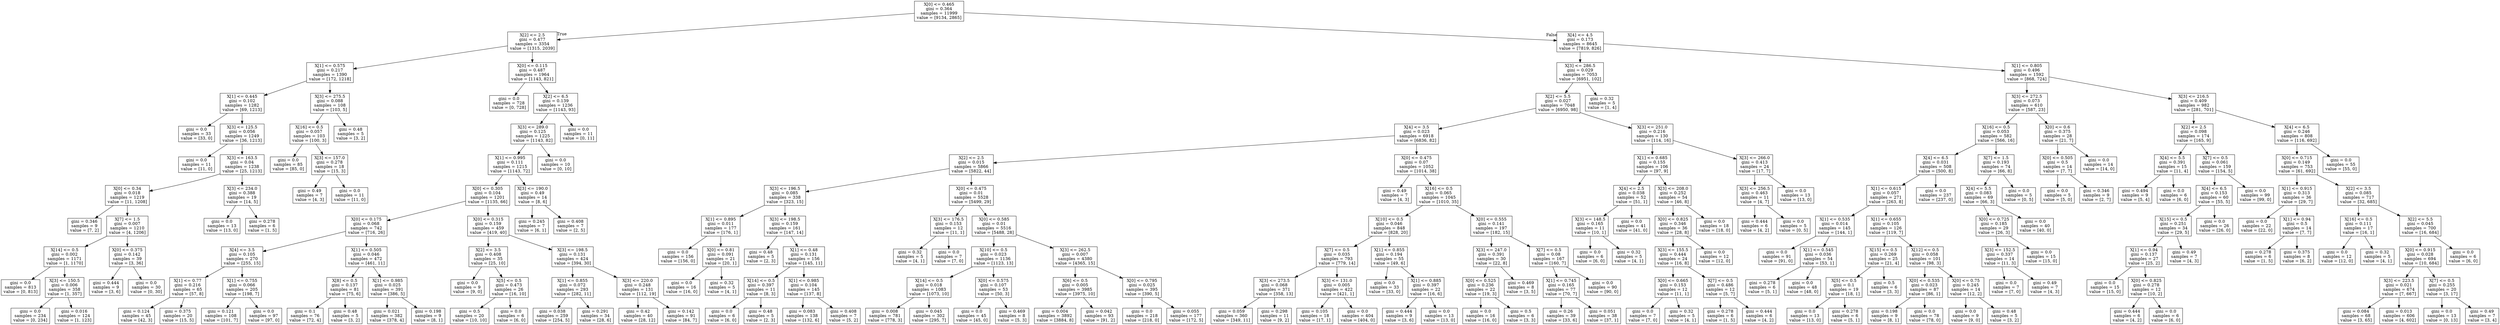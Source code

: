 digraph Tree {
node [shape=box] ;
0 [label="X[0] <= 0.465\ngini = 0.364\nsamples = 11999\nvalue = [9134, 2865]"] ;
1 [label="X[2] <= 2.5\ngini = 0.477\nsamples = 3354\nvalue = [1315, 2039]"] ;
0 -> 1 [labeldistance=2.5, labelangle=45, headlabel="True"] ;
2 [label="X[1] <= 0.575\ngini = 0.217\nsamples = 1390\nvalue = [172, 1218]"] ;
1 -> 2 ;
3 [label="X[1] <= 0.445\ngini = 0.102\nsamples = 1282\nvalue = [69, 1213]"] ;
2 -> 3 ;
4 [label="gini = 0.0\nsamples = 33\nvalue = [33, 0]"] ;
3 -> 4 ;
5 [label="X[3] <= 125.5\ngini = 0.056\nsamples = 1249\nvalue = [36, 1213]"] ;
3 -> 5 ;
6 [label="gini = 0.0\nsamples = 11\nvalue = [11, 0]"] ;
5 -> 6 ;
7 [label="X[3] <= 163.5\ngini = 0.04\nsamples = 1238\nvalue = [25, 1213]"] ;
5 -> 7 ;
8 [label="X[0] <= 0.34\ngini = 0.018\nsamples = 1219\nvalue = [11, 1208]"] ;
7 -> 8 ;
9 [label="gini = 0.346\nsamples = 9\nvalue = [7, 2]"] ;
8 -> 9 ;
10 [label="X[7] <= 1.5\ngini = 0.007\nsamples = 1210\nvalue = [4, 1206]"] ;
8 -> 10 ;
11 [label="X[14] <= 0.5\ngini = 0.002\nsamples = 1171\nvalue = [1, 1170]"] ;
10 -> 11 ;
12 [label="gini = 0.0\nsamples = 813\nvalue = [0, 813]"] ;
11 -> 12 ;
13 [label="X[3] <= 150.5\ngini = 0.006\nsamples = 358\nvalue = [1, 357]"] ;
11 -> 13 ;
14 [label="gini = 0.0\nsamples = 234\nvalue = [0, 234]"] ;
13 -> 14 ;
15 [label="gini = 0.016\nsamples = 124\nvalue = [1, 123]"] ;
13 -> 15 ;
16 [label="X[0] <= 0.375\ngini = 0.142\nsamples = 39\nvalue = [3, 36]"] ;
10 -> 16 ;
17 [label="gini = 0.444\nsamples = 9\nvalue = [3, 6]"] ;
16 -> 17 ;
18 [label="gini = 0.0\nsamples = 30\nvalue = [0, 30]"] ;
16 -> 18 ;
19 [label="X[3] <= 234.0\ngini = 0.388\nsamples = 19\nvalue = [14, 5]"] ;
7 -> 19 ;
20 [label="gini = 0.0\nsamples = 13\nvalue = [13, 0]"] ;
19 -> 20 ;
21 [label="gini = 0.278\nsamples = 6\nvalue = [1, 5]"] ;
19 -> 21 ;
22 [label="X[3] <= 275.5\ngini = 0.088\nsamples = 108\nvalue = [103, 5]"] ;
2 -> 22 ;
23 [label="X[16] <= 0.5\ngini = 0.057\nsamples = 103\nvalue = [100, 3]"] ;
22 -> 23 ;
24 [label="gini = 0.0\nsamples = 85\nvalue = [85, 0]"] ;
23 -> 24 ;
25 [label="X[3] <= 157.0\ngini = 0.278\nsamples = 18\nvalue = [15, 3]"] ;
23 -> 25 ;
26 [label="gini = 0.49\nsamples = 7\nvalue = [4, 3]"] ;
25 -> 26 ;
27 [label="gini = 0.0\nsamples = 11\nvalue = [11, 0]"] ;
25 -> 27 ;
28 [label="gini = 0.48\nsamples = 5\nvalue = [3, 2]"] ;
22 -> 28 ;
29 [label="X[0] <= 0.115\ngini = 0.487\nsamples = 1964\nvalue = [1143, 821]"] ;
1 -> 29 ;
30 [label="gini = 0.0\nsamples = 728\nvalue = [0, 728]"] ;
29 -> 30 ;
31 [label="X[2] <= 6.5\ngini = 0.139\nsamples = 1236\nvalue = [1143, 93]"] ;
29 -> 31 ;
32 [label="X[3] <= 289.0\ngini = 0.125\nsamples = 1225\nvalue = [1143, 82]"] ;
31 -> 32 ;
33 [label="X[1] <= 0.995\ngini = 0.111\nsamples = 1215\nvalue = [1143, 72]"] ;
32 -> 33 ;
34 [label="X[0] <= 0.305\ngini = 0.104\nsamples = 1201\nvalue = [1135, 66]"] ;
33 -> 34 ;
35 [label="X[0] <= 0.175\ngini = 0.068\nsamples = 742\nvalue = [716, 26]"] ;
34 -> 35 ;
36 [label="X[4] <= 3.5\ngini = 0.105\nsamples = 270\nvalue = [255, 15]"] ;
35 -> 36 ;
37 [label="X[1] <= 0.77\ngini = 0.216\nsamples = 65\nvalue = [57, 8]"] ;
36 -> 37 ;
38 [label="gini = 0.124\nsamples = 45\nvalue = [42, 3]"] ;
37 -> 38 ;
39 [label="gini = 0.375\nsamples = 20\nvalue = [15, 5]"] ;
37 -> 39 ;
40 [label="X[1] <= 0.755\ngini = 0.066\nsamples = 205\nvalue = [198, 7]"] ;
36 -> 40 ;
41 [label="gini = 0.121\nsamples = 108\nvalue = [101, 7]"] ;
40 -> 41 ;
42 [label="gini = 0.0\nsamples = 97\nvalue = [97, 0]"] ;
40 -> 42 ;
43 [label="X[1] <= 0.505\ngini = 0.046\nsamples = 472\nvalue = [461, 11]"] ;
35 -> 43 ;
44 [label="X[8] <= 0.5\ngini = 0.137\nsamples = 81\nvalue = [75, 6]"] ;
43 -> 44 ;
45 [label="gini = 0.1\nsamples = 76\nvalue = [72, 4]"] ;
44 -> 45 ;
46 [label="gini = 0.48\nsamples = 5\nvalue = [3, 2]"] ;
44 -> 46 ;
47 [label="X[1] <= 0.985\ngini = 0.025\nsamples = 391\nvalue = [386, 5]"] ;
43 -> 47 ;
48 [label="gini = 0.021\nsamples = 382\nvalue = [378, 4]"] ;
47 -> 48 ;
49 [label="gini = 0.198\nsamples = 9\nvalue = [8, 1]"] ;
47 -> 49 ;
50 [label="X[0] <= 0.315\ngini = 0.159\nsamples = 459\nvalue = [419, 40]"] ;
34 -> 50 ;
51 [label="X[2] <= 3.5\ngini = 0.408\nsamples = 35\nvalue = [25, 10]"] ;
50 -> 51 ;
52 [label="gini = 0.0\nsamples = 9\nvalue = [9, 0]"] ;
51 -> 52 ;
53 [label="X[5] <= 0.5\ngini = 0.473\nsamples = 26\nvalue = [16, 10]"] ;
51 -> 53 ;
54 [label="gini = 0.5\nsamples = 20\nvalue = [10, 10]"] ;
53 -> 54 ;
55 [label="gini = 0.0\nsamples = 6\nvalue = [6, 0]"] ;
53 -> 55 ;
56 [label="X[3] <= 198.5\ngini = 0.131\nsamples = 424\nvalue = [394, 30]"] ;
50 -> 56 ;
57 [label="X[1] <= 0.855\ngini = 0.072\nsamples = 293\nvalue = [282, 11]"] ;
56 -> 57 ;
58 [label="gini = 0.038\nsamples = 259\nvalue = [254, 5]"] ;
57 -> 58 ;
59 [label="gini = 0.291\nsamples = 34\nvalue = [28, 6]"] ;
57 -> 59 ;
60 [label="X[3] <= 220.0\ngini = 0.248\nsamples = 131\nvalue = [112, 19]"] ;
56 -> 60 ;
61 [label="gini = 0.42\nsamples = 40\nvalue = [28, 12]"] ;
60 -> 61 ;
62 [label="gini = 0.142\nsamples = 91\nvalue = [84, 7]"] ;
60 -> 62 ;
63 [label="X[3] <= 190.0\ngini = 0.49\nsamples = 14\nvalue = [8, 6]"] ;
33 -> 63 ;
64 [label="gini = 0.245\nsamples = 7\nvalue = [6, 1]"] ;
63 -> 64 ;
65 [label="gini = 0.408\nsamples = 7\nvalue = [2, 5]"] ;
63 -> 65 ;
66 [label="gini = 0.0\nsamples = 10\nvalue = [0, 10]"] ;
32 -> 66 ;
67 [label="gini = 0.0\nsamples = 11\nvalue = [0, 11]"] ;
31 -> 67 ;
68 [label="X[4] <= 4.5\ngini = 0.173\nsamples = 8645\nvalue = [7819, 826]"] ;
0 -> 68 [labeldistance=2.5, labelangle=-45, headlabel="False"] ;
69 [label="X[3] <= 286.5\ngini = 0.029\nsamples = 7053\nvalue = [6951, 102]"] ;
68 -> 69 ;
70 [label="X[2] <= 5.5\ngini = 0.027\nsamples = 7048\nvalue = [6950, 98]"] ;
69 -> 70 ;
71 [label="X[4] <= 3.5\ngini = 0.023\nsamples = 6918\nvalue = [6836, 82]"] ;
70 -> 71 ;
72 [label="X[2] <= 2.5\ngini = 0.015\nsamples = 5866\nvalue = [5822, 44]"] ;
71 -> 72 ;
73 [label="X[3] <= 196.5\ngini = 0.085\nsamples = 338\nvalue = [323, 15]"] ;
72 -> 73 ;
74 [label="X[1] <= 0.895\ngini = 0.011\nsamples = 177\nvalue = [176, 1]"] ;
73 -> 74 ;
75 [label="gini = 0.0\nsamples = 156\nvalue = [156, 0]"] ;
74 -> 75 ;
76 [label="X[0] <= 0.81\ngini = 0.091\nsamples = 21\nvalue = [20, 1]"] ;
74 -> 76 ;
77 [label="gini = 0.0\nsamples = 16\nvalue = [16, 0]"] ;
76 -> 77 ;
78 [label="gini = 0.32\nsamples = 5\nvalue = [4, 1]"] ;
76 -> 78 ;
79 [label="X[3] <= 198.5\ngini = 0.159\nsamples = 161\nvalue = [147, 14]"] ;
73 -> 79 ;
80 [label="gini = 0.48\nsamples = 5\nvalue = [2, 3]"] ;
79 -> 80 ;
81 [label="X[1] <= 0.48\ngini = 0.131\nsamples = 156\nvalue = [145, 11]"] ;
79 -> 81 ;
82 [label="X[14] <= 0.5\ngini = 0.397\nsamples = 11\nvalue = [8, 3]"] ;
81 -> 82 ;
83 [label="gini = 0.0\nsamples = 6\nvalue = [6, 0]"] ;
82 -> 83 ;
84 [label="gini = 0.48\nsamples = 5\nvalue = [2, 3]"] ;
82 -> 84 ;
85 [label="X[1] <= 0.985\ngini = 0.104\nsamples = 145\nvalue = [137, 8]"] ;
81 -> 85 ;
86 [label="gini = 0.083\nsamples = 138\nvalue = [132, 6]"] ;
85 -> 86 ;
87 [label="gini = 0.408\nsamples = 7\nvalue = [5, 2]"] ;
85 -> 87 ;
88 [label="X[0] <= 0.475\ngini = 0.01\nsamples = 5528\nvalue = [5499, 29]"] ;
72 -> 88 ;
89 [label="X[3] <= 176.5\ngini = 0.153\nsamples = 12\nvalue = [11, 1]"] ;
88 -> 89 ;
90 [label="gini = 0.32\nsamples = 5\nvalue = [4, 1]"] ;
89 -> 90 ;
91 [label="gini = 0.0\nsamples = 7\nvalue = [7, 0]"] ;
89 -> 91 ;
92 [label="X[0] <= 0.585\ngini = 0.01\nsamples = 5516\nvalue = [5488, 28]"] ;
88 -> 92 ;
93 [label="X[10] <= 0.5\ngini = 0.023\nsamples = 1136\nvalue = [1123, 13]"] ;
92 -> 93 ;
94 [label="X[14] <= 0.5\ngini = 0.018\nsamples = 1083\nvalue = [1073, 10]"] ;
93 -> 94 ;
95 [label="gini = 0.008\nsamples = 781\nvalue = [778, 3]"] ;
94 -> 95 ;
96 [label="gini = 0.045\nsamples = 302\nvalue = [295, 7]"] ;
94 -> 96 ;
97 [label="X[0] <= 0.575\ngini = 0.107\nsamples = 53\nvalue = [50, 3]"] ;
93 -> 97 ;
98 [label="gini = 0.0\nsamples = 45\nvalue = [45, 0]"] ;
97 -> 98 ;
99 [label="gini = 0.469\nsamples = 8\nvalue = [5, 3]"] ;
97 -> 99 ;
100 [label="X[3] <= 262.5\ngini = 0.007\nsamples = 4380\nvalue = [4365, 15]"] ;
92 -> 100 ;
101 [label="X[6] <= 0.5\ngini = 0.005\nsamples = 3985\nvalue = [3975, 10]"] ;
100 -> 101 ;
102 [label="gini = 0.004\nsamples = 3892\nvalue = [3884, 8]"] ;
101 -> 102 ;
103 [label="gini = 0.042\nsamples = 93\nvalue = [91, 2]"] ;
101 -> 103 ;
104 [label="X[0] <= 0.795\ngini = 0.025\nsamples = 395\nvalue = [390, 5]"] ;
100 -> 104 ;
105 [label="gini = 0.0\nsamples = 218\nvalue = [218, 0]"] ;
104 -> 105 ;
106 [label="gini = 0.055\nsamples = 177\nvalue = [172, 5]"] ;
104 -> 106 ;
107 [label="X[0] <= 0.475\ngini = 0.07\nsamples = 1052\nvalue = [1014, 38]"] ;
71 -> 107 ;
108 [label="gini = 0.49\nsamples = 7\nvalue = [4, 3]"] ;
107 -> 108 ;
109 [label="X[16] <= 0.5\ngini = 0.065\nsamples = 1045\nvalue = [1010, 35]"] ;
107 -> 109 ;
110 [label="X[10] <= 0.5\ngini = 0.046\nsamples = 848\nvalue = [828, 20]"] ;
109 -> 110 ;
111 [label="X[7] <= 0.5\ngini = 0.035\nsamples = 793\nvalue = [779, 14]"] ;
110 -> 111 ;
112 [label="X[3] <= 273.5\ngini = 0.068\nsamples = 371\nvalue = [358, 13]"] ;
111 -> 112 ;
113 [label="gini = 0.059\nsamples = 360\nvalue = [349, 11]"] ;
112 -> 113 ;
114 [label="gini = 0.298\nsamples = 11\nvalue = [9, 2]"] ;
112 -> 114 ;
115 [label="X[3] <= 131.0\ngini = 0.005\nsamples = 422\nvalue = [421, 1]"] ;
111 -> 115 ;
116 [label="gini = 0.105\nsamples = 18\nvalue = [17, 1]"] ;
115 -> 116 ;
117 [label="gini = 0.0\nsamples = 404\nvalue = [404, 0]"] ;
115 -> 117 ;
118 [label="X[1] <= 0.855\ngini = 0.194\nsamples = 55\nvalue = [49, 6]"] ;
110 -> 118 ;
119 [label="gini = 0.0\nsamples = 33\nvalue = [33, 0]"] ;
118 -> 119 ;
120 [label="X[1] <= 0.885\ngini = 0.397\nsamples = 22\nvalue = [16, 6]"] ;
118 -> 120 ;
121 [label="gini = 0.444\nsamples = 9\nvalue = [3, 6]"] ;
120 -> 121 ;
122 [label="gini = 0.0\nsamples = 13\nvalue = [13, 0]"] ;
120 -> 122 ;
123 [label="X[0] <= 0.555\ngini = 0.141\nsamples = 197\nvalue = [182, 15]"] ;
109 -> 123 ;
124 [label="X[3] <= 247.0\ngini = 0.391\nsamples = 30\nvalue = [22, 8]"] ;
123 -> 124 ;
125 [label="X[0] <= 0.525\ngini = 0.236\nsamples = 22\nvalue = [19, 3]"] ;
124 -> 125 ;
126 [label="gini = 0.0\nsamples = 16\nvalue = [16, 0]"] ;
125 -> 126 ;
127 [label="gini = 0.5\nsamples = 6\nvalue = [3, 3]"] ;
125 -> 127 ;
128 [label="gini = 0.469\nsamples = 8\nvalue = [3, 5]"] ;
124 -> 128 ;
129 [label="X[7] <= 0.5\ngini = 0.08\nsamples = 167\nvalue = [160, 7]"] ;
123 -> 129 ;
130 [label="X[1] <= 0.745\ngini = 0.165\nsamples = 77\nvalue = [70, 7]"] ;
129 -> 130 ;
131 [label="gini = 0.26\nsamples = 39\nvalue = [33, 6]"] ;
130 -> 131 ;
132 [label="gini = 0.051\nsamples = 38\nvalue = [37, 1]"] ;
130 -> 132 ;
133 [label="gini = 0.0\nsamples = 90\nvalue = [90, 0]"] ;
129 -> 133 ;
134 [label="X[3] <= 251.0\ngini = 0.216\nsamples = 130\nvalue = [114, 16]"] ;
70 -> 134 ;
135 [label="X[1] <= 0.685\ngini = 0.155\nsamples = 106\nvalue = [97, 9]"] ;
134 -> 135 ;
136 [label="X[4] <= 2.5\ngini = 0.038\nsamples = 52\nvalue = [51, 1]"] ;
135 -> 136 ;
137 [label="X[3] <= 148.5\ngini = 0.165\nsamples = 11\nvalue = [10, 1]"] ;
136 -> 137 ;
138 [label="gini = 0.0\nsamples = 6\nvalue = [6, 0]"] ;
137 -> 138 ;
139 [label="gini = 0.32\nsamples = 5\nvalue = [4, 1]"] ;
137 -> 139 ;
140 [label="gini = 0.0\nsamples = 41\nvalue = [41, 0]"] ;
136 -> 140 ;
141 [label="X[3] <= 208.0\ngini = 0.252\nsamples = 54\nvalue = [46, 8]"] ;
135 -> 141 ;
142 [label="X[0] <= 0.825\ngini = 0.346\nsamples = 36\nvalue = [28, 8]"] ;
141 -> 142 ;
143 [label="X[3] <= 155.5\ngini = 0.444\nsamples = 24\nvalue = [16, 8]"] ;
142 -> 143 ;
144 [label="X[0] <= 0.665\ngini = 0.153\nsamples = 12\nvalue = [11, 1]"] ;
143 -> 144 ;
145 [label="gini = 0.0\nsamples = 7\nvalue = [7, 0]"] ;
144 -> 145 ;
146 [label="gini = 0.32\nsamples = 5\nvalue = [4, 1]"] ;
144 -> 146 ;
147 [label="X[7] <= 0.5\ngini = 0.486\nsamples = 12\nvalue = [5, 7]"] ;
143 -> 147 ;
148 [label="gini = 0.278\nsamples = 6\nvalue = [1, 5]"] ;
147 -> 148 ;
149 [label="gini = 0.444\nsamples = 6\nvalue = [4, 2]"] ;
147 -> 149 ;
150 [label="gini = 0.0\nsamples = 12\nvalue = [12, 0]"] ;
142 -> 150 ;
151 [label="gini = 0.0\nsamples = 18\nvalue = [18, 0]"] ;
141 -> 151 ;
152 [label="X[3] <= 266.0\ngini = 0.413\nsamples = 24\nvalue = [17, 7]"] ;
134 -> 152 ;
153 [label="X[3] <= 256.5\ngini = 0.463\nsamples = 11\nvalue = [4, 7]"] ;
152 -> 153 ;
154 [label="gini = 0.444\nsamples = 6\nvalue = [4, 2]"] ;
153 -> 154 ;
155 [label="gini = 0.0\nsamples = 5\nvalue = [0, 5]"] ;
153 -> 155 ;
156 [label="gini = 0.0\nsamples = 13\nvalue = [13, 0]"] ;
152 -> 156 ;
157 [label="gini = 0.32\nsamples = 5\nvalue = [1, 4]"] ;
69 -> 157 ;
158 [label="X[1] <= 0.805\ngini = 0.496\nsamples = 1592\nvalue = [868, 724]"] ;
68 -> 158 ;
159 [label="X[3] <= 272.5\ngini = 0.073\nsamples = 610\nvalue = [587, 23]"] ;
158 -> 159 ;
160 [label="X[16] <= 0.5\ngini = 0.053\nsamples = 582\nvalue = [566, 16]"] ;
159 -> 160 ;
161 [label="X[4] <= 6.5\ngini = 0.031\nsamples = 508\nvalue = [500, 8]"] ;
160 -> 161 ;
162 [label="X[1] <= 0.615\ngini = 0.057\nsamples = 271\nvalue = [263, 8]"] ;
161 -> 162 ;
163 [label="X[1] <= 0.535\ngini = 0.014\nsamples = 145\nvalue = [144, 1]"] ;
162 -> 163 ;
164 [label="gini = 0.0\nsamples = 91\nvalue = [91, 0]"] ;
163 -> 164 ;
165 [label="X[1] <= 0.545\ngini = 0.036\nsamples = 54\nvalue = [53, 1]"] ;
163 -> 165 ;
166 [label="gini = 0.278\nsamples = 6\nvalue = [5, 1]"] ;
165 -> 166 ;
167 [label="gini = 0.0\nsamples = 48\nvalue = [48, 0]"] ;
165 -> 167 ;
168 [label="X[1] <= 0.655\ngini = 0.105\nsamples = 126\nvalue = [119, 7]"] ;
162 -> 168 ;
169 [label="X[15] <= 0.5\ngini = 0.269\nsamples = 25\nvalue = [21, 4]"] ;
168 -> 169 ;
170 [label="X[5] <= 0.5\ngini = 0.1\nsamples = 19\nvalue = [18, 1]"] ;
169 -> 170 ;
171 [label="gini = 0.0\nsamples = 13\nvalue = [13, 0]"] ;
170 -> 171 ;
172 [label="gini = 0.278\nsamples = 6\nvalue = [5, 1]"] ;
170 -> 172 ;
173 [label="gini = 0.5\nsamples = 6\nvalue = [3, 3]"] ;
169 -> 173 ;
174 [label="X[12] <= 0.5\ngini = 0.058\nsamples = 101\nvalue = [98, 3]"] ;
168 -> 174 ;
175 [label="X[0] <= 0.535\ngini = 0.023\nsamples = 87\nvalue = [86, 1]"] ;
174 -> 175 ;
176 [label="gini = 0.198\nsamples = 9\nvalue = [8, 1]"] ;
175 -> 176 ;
177 [label="gini = 0.0\nsamples = 78\nvalue = [78, 0]"] ;
175 -> 177 ;
178 [label="X[0] <= 0.75\ngini = 0.245\nsamples = 14\nvalue = [12, 2]"] ;
174 -> 178 ;
179 [label="gini = 0.0\nsamples = 9\nvalue = [9, 0]"] ;
178 -> 179 ;
180 [label="gini = 0.48\nsamples = 5\nvalue = [3, 2]"] ;
178 -> 180 ;
181 [label="gini = 0.0\nsamples = 237\nvalue = [237, 0]"] ;
161 -> 181 ;
182 [label="X[7] <= 1.5\ngini = 0.193\nsamples = 74\nvalue = [66, 8]"] ;
160 -> 182 ;
183 [label="X[4] <= 5.5\ngini = 0.083\nsamples = 69\nvalue = [66, 3]"] ;
182 -> 183 ;
184 [label="X[0] <= 0.725\ngini = 0.185\nsamples = 29\nvalue = [26, 3]"] ;
183 -> 184 ;
185 [label="X[3] <= 152.5\ngini = 0.337\nsamples = 14\nvalue = [11, 3]"] ;
184 -> 185 ;
186 [label="gini = 0.0\nsamples = 7\nvalue = [7, 0]"] ;
185 -> 186 ;
187 [label="gini = 0.49\nsamples = 7\nvalue = [4, 3]"] ;
185 -> 187 ;
188 [label="gini = 0.0\nsamples = 15\nvalue = [15, 0]"] ;
184 -> 188 ;
189 [label="gini = 0.0\nsamples = 40\nvalue = [40, 0]"] ;
183 -> 189 ;
190 [label="gini = 0.0\nsamples = 5\nvalue = [0, 5]"] ;
182 -> 190 ;
191 [label="X[0] <= 0.6\ngini = 0.375\nsamples = 28\nvalue = [21, 7]"] ;
159 -> 191 ;
192 [label="X[0] <= 0.505\ngini = 0.5\nsamples = 14\nvalue = [7, 7]"] ;
191 -> 192 ;
193 [label="gini = 0.0\nsamples = 5\nvalue = [5, 0]"] ;
192 -> 193 ;
194 [label="gini = 0.346\nsamples = 9\nvalue = [2, 7]"] ;
192 -> 194 ;
195 [label="gini = 0.0\nsamples = 14\nvalue = [14, 0]"] ;
191 -> 195 ;
196 [label="X[3] <= 216.5\ngini = 0.409\nsamples = 982\nvalue = [281, 701]"] ;
158 -> 196 ;
197 [label="X[2] <= 2.5\ngini = 0.098\nsamples = 174\nvalue = [165, 9]"] ;
196 -> 197 ;
198 [label="X[4] <= 5.5\ngini = 0.391\nsamples = 15\nvalue = [11, 4]"] ;
197 -> 198 ;
199 [label="gini = 0.494\nsamples = 9\nvalue = [5, 4]"] ;
198 -> 199 ;
200 [label="gini = 0.0\nsamples = 6\nvalue = [6, 0]"] ;
198 -> 200 ;
201 [label="X[7] <= 0.5\ngini = 0.061\nsamples = 159\nvalue = [154, 5]"] ;
197 -> 201 ;
202 [label="X[4] <= 6.5\ngini = 0.153\nsamples = 60\nvalue = [55, 5]"] ;
201 -> 202 ;
203 [label="X[15] <= 0.5\ngini = 0.251\nsamples = 34\nvalue = [29, 5]"] ;
202 -> 203 ;
204 [label="X[1] <= 0.94\ngini = 0.137\nsamples = 27\nvalue = [25, 2]"] ;
203 -> 204 ;
205 [label="gini = 0.0\nsamples = 15\nvalue = [15, 0]"] ;
204 -> 205 ;
206 [label="X[0] <= 0.825\ngini = 0.278\nsamples = 12\nvalue = [10, 2]"] ;
204 -> 206 ;
207 [label="gini = 0.444\nsamples = 6\nvalue = [4, 2]"] ;
206 -> 207 ;
208 [label="gini = 0.0\nsamples = 6\nvalue = [6, 0]"] ;
206 -> 208 ;
209 [label="gini = 0.49\nsamples = 7\nvalue = [4, 3]"] ;
203 -> 209 ;
210 [label="gini = 0.0\nsamples = 26\nvalue = [26, 0]"] ;
202 -> 210 ;
211 [label="gini = 0.0\nsamples = 99\nvalue = [99, 0]"] ;
201 -> 211 ;
212 [label="X[4] <= 6.5\ngini = 0.246\nsamples = 808\nvalue = [116, 692]"] ;
196 -> 212 ;
213 [label="X[0] <= 0.715\ngini = 0.149\nsamples = 753\nvalue = [61, 692]"] ;
212 -> 213 ;
214 [label="X[1] <= 0.915\ngini = 0.313\nsamples = 36\nvalue = [29, 7]"] ;
213 -> 214 ;
215 [label="gini = 0.0\nsamples = 22\nvalue = [22, 0]"] ;
214 -> 215 ;
216 [label="X[1] <= 0.94\ngini = 0.5\nsamples = 14\nvalue = [7, 7]"] ;
214 -> 216 ;
217 [label="gini = 0.278\nsamples = 6\nvalue = [1, 5]"] ;
216 -> 217 ;
218 [label="gini = 0.375\nsamples = 8\nvalue = [6, 2]"] ;
216 -> 218 ;
219 [label="X[2] <= 3.5\ngini = 0.085\nsamples = 717\nvalue = [32, 685]"] ;
213 -> 219 ;
220 [label="X[16] <= 0.5\ngini = 0.111\nsamples = 17\nvalue = [16, 1]"] ;
219 -> 220 ;
221 [label="gini = 0.0\nsamples = 12\nvalue = [12, 0]"] ;
220 -> 221 ;
222 [label="gini = 0.32\nsamples = 5\nvalue = [4, 1]"] ;
220 -> 222 ;
223 [label="X[2] <= 5.5\ngini = 0.045\nsamples = 700\nvalue = [16, 684]"] ;
219 -> 223 ;
224 [label="X[0] <= 0.915\ngini = 0.028\nsamples = 694\nvalue = [10, 684]"] ;
223 -> 224 ;
225 [label="X[3] <= 223.5\ngini = 0.021\nsamples = 674\nvalue = [7, 667]"] ;
224 -> 225 ;
226 [label="gini = 0.084\nsamples = 68\nvalue = [3, 65]"] ;
225 -> 226 ;
227 [label="gini = 0.013\nsamples = 606\nvalue = [4, 602]"] ;
225 -> 227 ;
228 [label="X[7] <= 0.5\ngini = 0.255\nsamples = 20\nvalue = [3, 17]"] ;
224 -> 228 ;
229 [label="gini = 0.0\nsamples = 13\nvalue = [0, 13]"] ;
228 -> 229 ;
230 [label="gini = 0.49\nsamples = 7\nvalue = [3, 4]"] ;
228 -> 230 ;
231 [label="gini = 0.0\nsamples = 6\nvalue = [6, 0]"] ;
223 -> 231 ;
232 [label="gini = 0.0\nsamples = 55\nvalue = [55, 0]"] ;
212 -> 232 ;
}